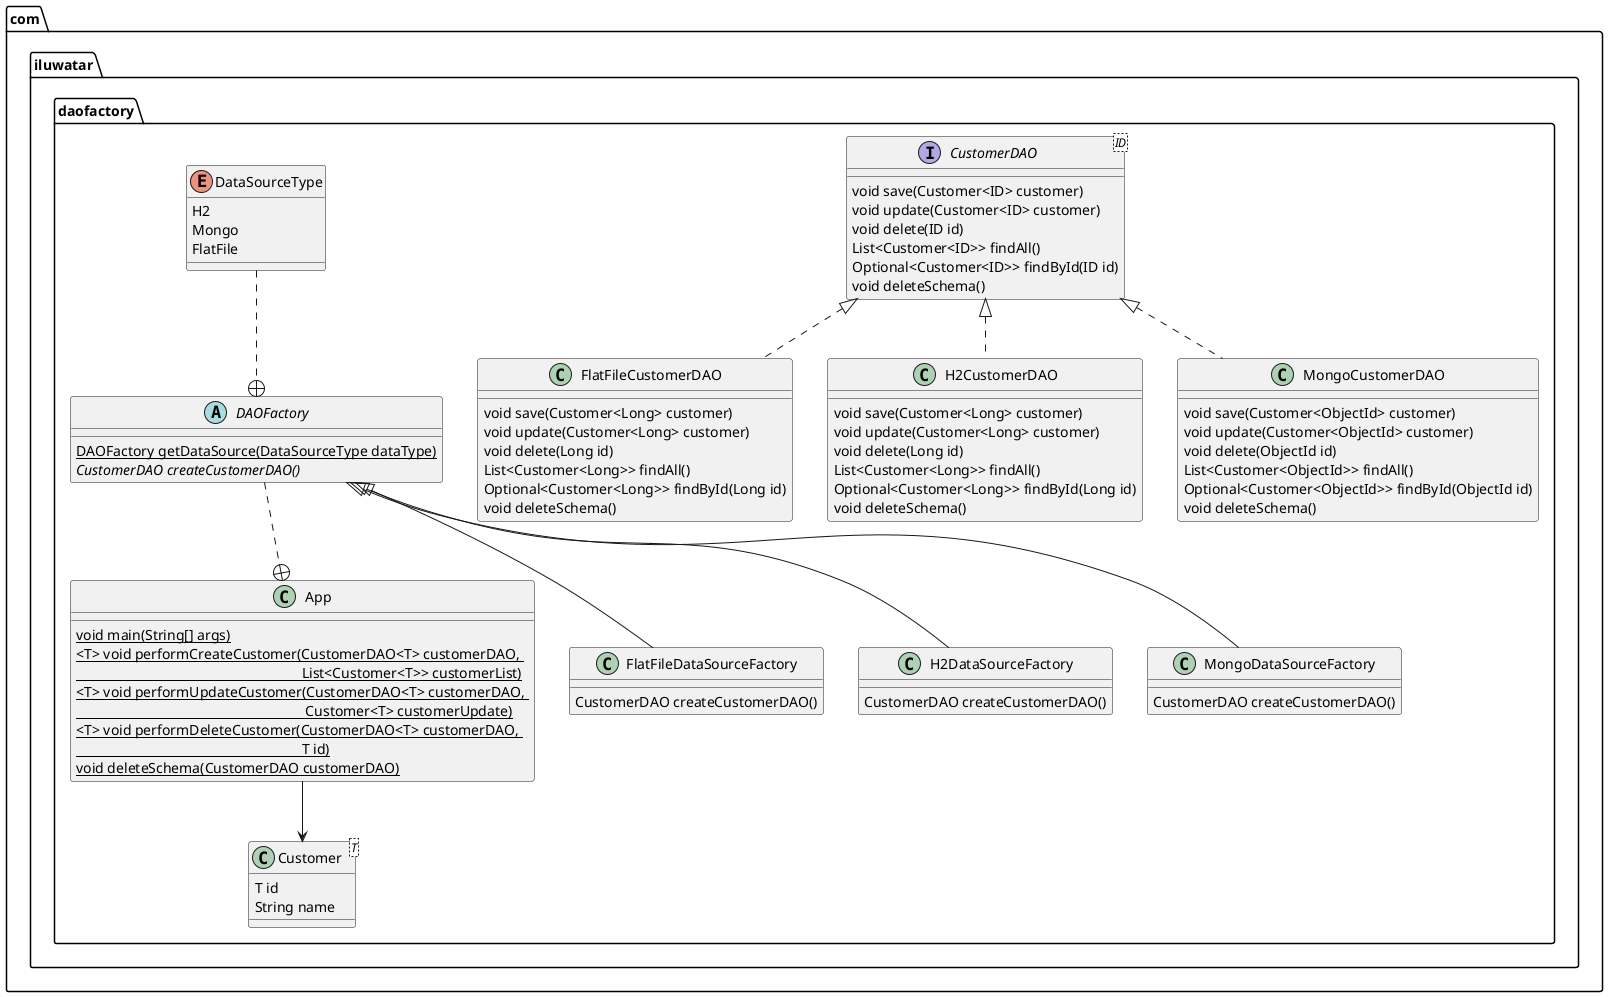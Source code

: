 @startuml
package com.iluwatar.daofactory {
    class App {
        {static} void main(String[] args)
        {static} <T> void performCreateCustomer(CustomerDAO<T> customerDAO, \n                                                              List<Customer<T>> customerList)
        {static} <T> void performUpdateCustomer(CustomerDAO<T> customerDAO, \n                                                               Customer<T> customerUpdate)
        {static} <T> void performDeleteCustomer(CustomerDAO<T> customerDAO, \n                                                              T id)
        {static} void deleteSchema(CustomerDAO customerDAO)
    }

    class Customer<T> {
        T id
        String name
    }

    interface CustomerDAO<ID> {
        void save(Customer<ID> customer)
        void update(Customer<ID> customer)
        void delete(ID id)
        List<Customer<ID>> findAll()
        Optional<Customer<ID>> findById(ID id)
        void deleteSchema()
    }

    abstract class DAOFactory {
    {static} DAOFactory getDataSource(DataSourceType dataType)
    {abstract} CustomerDAO createCustomerDAO()
    }

    enum DataSourceType {
        H2
        Mongo
        FlatFile
    }

    class FlatFileCustomerDAO implements CustomerDAO<Long> {
            void save(Customer<Long> customer)
            void update(Customer<Long> customer)
            void delete(Long id)
            List<Customer<Long>> findAll()
            Optional<Customer<Long>> findById(Long id)
            void deleteSchema()
    }

    class H2CustomerDAO implements CustomerDAO<Long> {
                    void save(Customer<Long> customer)
                    void update(Customer<Long> customer)
                    void delete(Long id)
                    List<Customer<Long>> findAll()
                    Optional<Customer<Long>> findById(Long id)
                    void deleteSchema()
    }

    class FlatFileDataSourceFactory extends DAOFactory {
        CustomerDAO createCustomerDAO()
    }

    class H2DataSourceFactory extends DAOFactory {
        CustomerDAO createCustomerDAO()
    }

    class MongoCustomerDAO implements CustomerDAO<ObjectId> {
                    void save(Customer<ObjectId> customer)
                    void update(Customer<ObjectId> customer)
                    void delete(ObjectId id)
                    List<Customer<ObjectId>> findAll()
                    Optional<Customer<ObjectId>> findById(ObjectId id)
                    void deleteSchema()
    }
    class MongoDataSourceFactory extends DAOFactory {
        CustomerDAO createCustomerDAO()
    }

    DataSourceType ..+ DAOFactory
    DAOFactory ..+ App
    App --> Customer
 }
@enduml